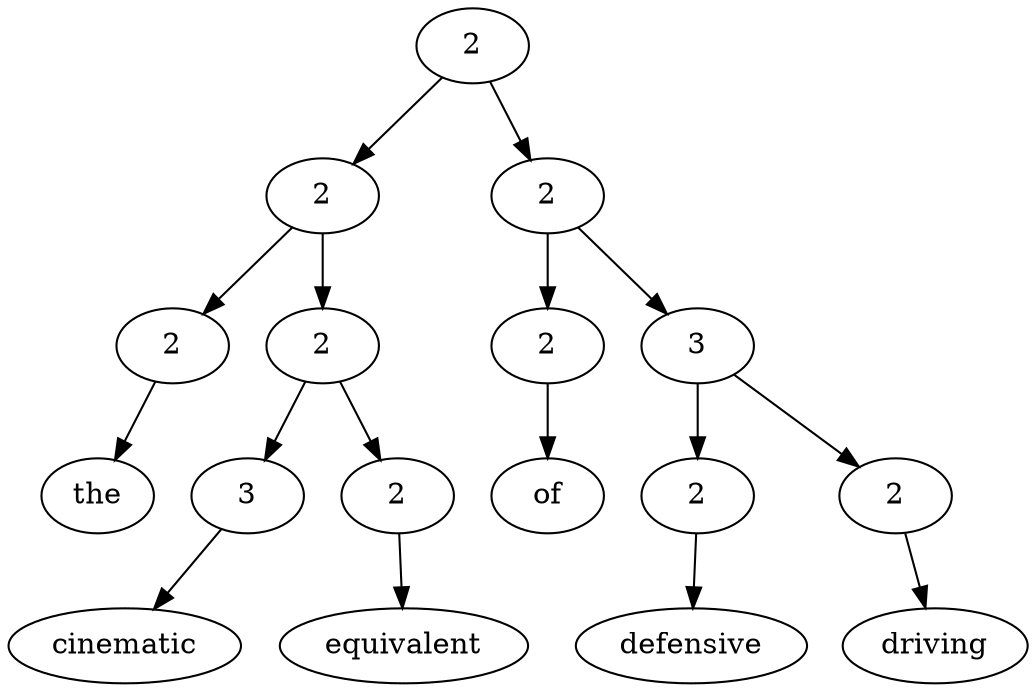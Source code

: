 digraph G{Node0 [label="2"]
Node0 -> Node1
Node0 -> Node9
Node1 [label="2"]
Node1 -> Node2
Node1 -> Node4
Node9 [label="2"]
Node9 -> Node10
Node9 -> Node12
Node2 [label="2"]
Node2 -> Node3
Node4 [label="2"]
Node4 -> Node5
Node4 -> Node7
Node10 [label="2"]
Node10 -> Node11
Node12 [label="3"]
Node12 -> Node13
Node12 -> Node15
Node3 [label="the"]
Node5 [label="3"]
Node5 -> Node6
Node7 [label="2"]
Node7 -> Node8
Node11 [label="of"]
Node13 [label="2"]
Node13 -> Node14
Node15 [label="2"]
Node15 -> Node16
Node6 [label="cinematic"]
Node8 [label="equivalent"]
Node14 [label="defensive"]
Node16 [label="driving"]
}